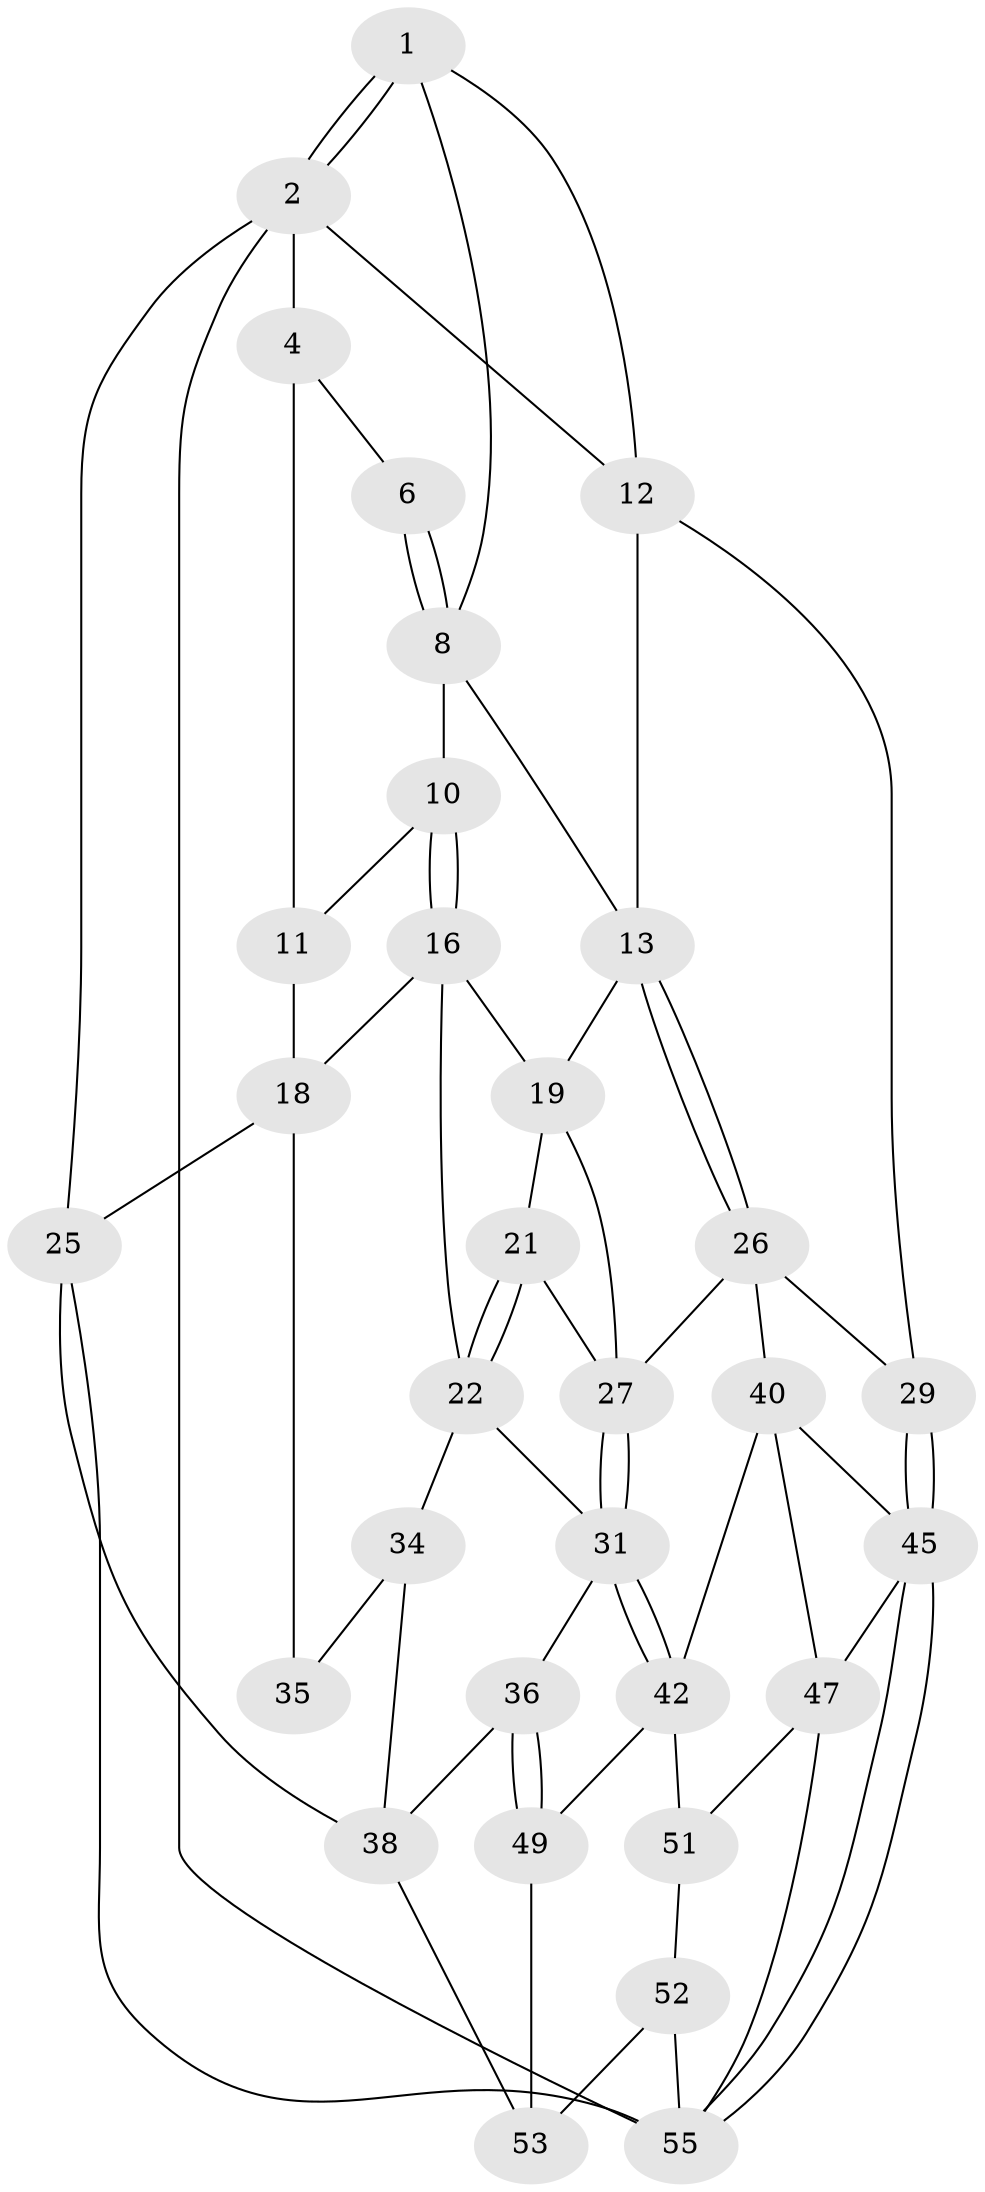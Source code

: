 // Generated by graph-tools (version 1.1) at 2025/52/02/27/25 19:52:43]
// undirected, 32 vertices, 67 edges
graph export_dot {
graph [start="1"]
  node [color=gray90,style=filled];
  1 [pos="+0.9423522450088723+0",super="+7"];
  2 [pos="+1+0",super="+3"];
  4 [pos="+0+0",super="+5"];
  6 [pos="+0.7426935912151172+0"];
  8 [pos="+0.7606371090786027+0.029687621013729956",super="+9"];
  10 [pos="+0.4615999751751274+0.08467053597314657"];
  11 [pos="+0.4110058019414609+0.004548023881747662",super="+15"];
  12 [pos="+0.9371717999164663+0.2291580042207449",super="+23"];
  13 [pos="+0.9034690553364412+0.2568095212901",super="+14"];
  16 [pos="+0.471047243134563+0.13023236668647725",super="+17"];
  18 [pos="+0.1533918254806977+0.35984999871936885",super="+24"];
  19 [pos="+0.6080909181471953+0.33996017760905883",super="+20"];
  21 [pos="+0.32341501420454744+0.3719716784005263"];
  22 [pos="+0.22844600570735465+0.39614173887549564",super="+33"];
  25 [pos="+0+0.45165157878705653",super="+44"];
  26 [pos="+0.8667450456547985+0.5073761169711792",super="+30"];
  27 [pos="+0.5985169827537262+0.4507824386394574",super="+28"];
  29 [pos="+1+0.5450596839317875"];
  31 [pos="+0.555238474649076+0.5767212730547923",super="+32"];
  34 [pos="+0.23869238334695334+0.5740262131292034",super="+39"];
  35 [pos="+0.1245462522086834+0.6176144759297629"];
  36 [pos="+0.2848092044106316+0.7660039221115301",super="+37"];
  38 [pos="+0.21686309691157607+0.8370041993429168",super="+43"];
  40 [pos="+0.890075246811571+0.5690078011442535",super="+41"];
  42 [pos="+0.5665869488098162+0.604034706101525",super="+48"];
  45 [pos="+1+0.990926450705147",super="+46"];
  47 [pos="+0.8356741101770794+0.8040414308427356",super="+50"];
  49 [pos="+0.5251105576546655+0.697960831438801",super="+54"];
  51 [pos="+0.6678986359402286+0.8475384524443917"];
  52 [pos="+0.6538791984346451+0.8528175767583368",super="+57"];
  53 [pos="+0.5233411981206221+0.8393141535401089",super="+56"];
  55 [pos="+1+1",super="+58"];
  1 -- 2;
  1 -- 2;
  1 -- 8;
  1 -- 12;
  2 -- 55;
  2 -- 25 [weight=2];
  2 -- 4;
  2 -- 12;
  4 -- 11 [weight=2];
  4 -- 6;
  6 -- 8;
  6 -- 8;
  8 -- 10;
  8 -- 13;
  10 -- 11;
  10 -- 16;
  10 -- 16;
  11 -- 18;
  12 -- 13;
  12 -- 29;
  13 -- 26;
  13 -- 26;
  13 -- 19;
  16 -- 18;
  16 -- 22;
  16 -- 19;
  18 -- 25;
  18 -- 35;
  19 -- 27;
  19 -- 21;
  21 -- 22;
  21 -- 22;
  21 -- 27;
  22 -- 34;
  22 -- 31;
  25 -- 55;
  25 -- 38;
  26 -- 27;
  26 -- 40;
  26 -- 29;
  27 -- 31;
  27 -- 31;
  29 -- 45;
  29 -- 45;
  31 -- 42;
  31 -- 42;
  31 -- 36;
  34 -- 35 [weight=2];
  34 -- 38;
  36 -- 49 [weight=2];
  36 -- 49;
  36 -- 38;
  38 -- 53;
  40 -- 42;
  40 -- 47;
  40 -- 45;
  42 -- 49;
  42 -- 51;
  45 -- 55;
  45 -- 55;
  45 -- 47;
  47 -- 51;
  47 -- 55;
  49 -- 53;
  51 -- 52;
  52 -- 53 [weight=2];
  52 -- 55;
}
